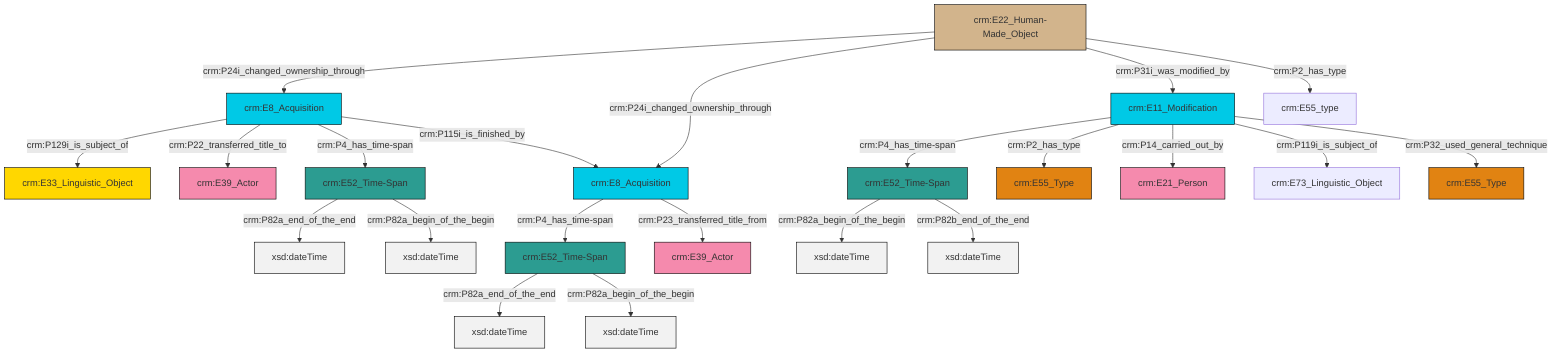 graph TD
classDef Literal fill:#f2f2f2,stroke:#000000;
classDef CRM_Entity fill:#FFFFFF,stroke:#000000;
classDef Temporal_Entity fill:#00C9E6, stroke:#000000;
classDef Type fill:#E18312, stroke:#000000;
classDef Time-Span fill:#2C9C91, stroke:#000000;
classDef Appellation fill:#FFEB7F, stroke:#000000;
classDef Place fill:#008836, stroke:#000000;
classDef Persistent_Item fill:#B266B2, stroke:#000000;
classDef Conceptual_Object fill:#FFD700, stroke:#000000;
classDef Physical_Thing fill:#D2B48C, stroke:#000000;
classDef Actor fill:#f58aad, stroke:#000000;
classDef PC_Classes fill:#4ce600, stroke:#000000;
classDef Multi fill:#cccccc,stroke:#000000;

4["crm:E8_Acquisition"]:::Temporal_Entity -->|crm:P129i_is_subject_of| 5["crm:E33_Linguistic_Object"]:::Conceptual_Object
4["crm:E8_Acquisition"]:::Temporal_Entity -->|crm:P22_transferred_title_to| 8["crm:E39_Actor"]:::Actor
9["crm:E8_Acquisition"]:::Temporal_Entity -->|crm:P4_has_time-span| 10["crm:E52_Time-Span"]:::Time-Span
4["crm:E8_Acquisition"]:::Temporal_Entity -->|crm:P4_has_time-span| 13["crm:E52_Time-Span"]:::Time-Span
14["crm:E11_Modification"]:::Temporal_Entity -->|crm:P4_has_time-span| 11["crm:E52_Time-Span"]:::Time-Span
11["crm:E52_Time-Span"]:::Time-Span -->|crm:P82a_begin_of_the_begin| 16[xsd:dateTime]:::Literal
11["crm:E52_Time-Span"]:::Time-Span -->|crm:P82b_end_of_the_end| 18[xsd:dateTime]:::Literal
14["crm:E11_Modification"]:::Temporal_Entity -->|crm:P2_has_type| 21["crm:E55_Type"]:::Type
10["crm:E52_Time-Span"]:::Time-Span -->|crm:P82a_end_of_the_end| 23[xsd:dateTime]:::Literal
10["crm:E52_Time-Span"]:::Time-Span -->|crm:P82a_begin_of_the_begin| 24[xsd:dateTime]:::Literal
4["crm:E8_Acquisition"]:::Temporal_Entity -->|crm:P115i_is_finished_by| 9["crm:E8_Acquisition"]:::Temporal_Entity
25["crm:E22_Human-Made_Object"]:::Physical_Thing -->|crm:P24i_changed_ownership_through| 4["crm:E8_Acquisition"]:::Temporal_Entity
13["crm:E52_Time-Span"]:::Time-Span -->|crm:P82a_end_of_the_end| 28[xsd:dateTime]:::Literal
14["crm:E11_Modification"]:::Temporal_Entity -->|crm:P14_carried_out_by| 30["crm:E21_Person"]:::Actor
25["crm:E22_Human-Made_Object"]:::Physical_Thing -->|crm:P24i_changed_ownership_through| 9["crm:E8_Acquisition"]:::Temporal_Entity
25["crm:E22_Human-Made_Object"]:::Physical_Thing -->|crm:P31i_was_modified_by| 14["crm:E11_Modification"]:::Temporal_Entity
13["crm:E52_Time-Span"]:::Time-Span -->|crm:P82a_begin_of_the_begin| 32[xsd:dateTime]:::Literal
14["crm:E11_Modification"]:::Temporal_Entity -->|crm:P119i_is_subject_of| 0["crm:E73_Linguistic_Object"]:::Default
14["crm:E11_Modification"]:::Temporal_Entity -->|crm:P32_used_general_technique| 6["crm:E55_Type"]:::Type
9["crm:E8_Acquisition"]:::Temporal_Entity -->|crm:P23_transferred_title_from| 33["crm:E39_Actor"]:::Actor
25["crm:E22_Human-Made_Object"]:::Physical_Thing -->|crm:P2_has_type| 2["crm:E55_type"]:::Default
